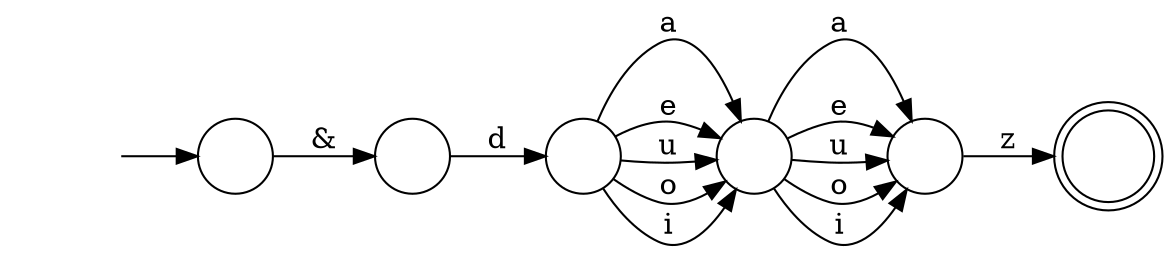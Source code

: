 digraph Automaton {
	graph [bb="0,0,535,112.74",
		dpi=96,
		rankdir=LR
	];
	node [label="\N"];
	0	 [height=0.5,
		label="",
		pos="272,42.741",
		shape=circle,
		width=0.5];
	1	 [height=0.5,
		label="",
		pos="351,42.741",
		shape=circle,
		width=0.5];
	0 -> 1	 [label=a,
		lp="311.5,105.24",
		pos="e,345.09,59.855 278.78,59.508 284.17,72.257 293.57,88.898 308,96.741 323.06,104.92 334.48,86.731 341.59,69.293"];
	0 -> 1	 [label=e,
		lp="311.5,66.241",
		pos="e,335.56,52.758 288.18,51.401 294.16,54.345 301.21,57.263 308,58.741 314.06,60.06 320.4,59.02 326.27,56.957"];
	0 -> 1	 [label=u,
		lp="311.5,47.241",
		pos="e,332.93,40.984 290.15,40.629 297.76,39.922 306.82,39.391 315,39.741 317.56,39.851 320.22,40.005 322.88,40.186"];
	0 -> 1	 [label=o,
		lp="311.5,28.241",
		pos="e,337.7,30.433 286.43,31.802 292.61,27.456 300.28,22.967 308,20.741 315.29,18.641 322.77,20.902 329.36,24.656"];
	0 -> 1	 [label=i,
		lp="311.5,9.2412",
		pos="e,342.82,26.62 281.51,27.26 287.56,17.98 296.61,6.9929 308,1.7412 319.72,-3.6656 330.13,6.323 337.65,17.792"];
	2	 [height=0.5,
		label="",
		pos="430,42.741",
		shape=circle,
		width=0.5];
	1 -> 2	 [label=a,
		lp="390.5,105.24",
		pos="e,424.09,59.855 357.78,59.508 363.17,72.257 372.57,88.898 387,96.741 402.06,104.92 413.48,86.731 420.59,69.293"];
	1 -> 2	 [label=e,
		lp="390.5,66.241",
		pos="e,414.56,52.758 367.18,51.401 373.16,54.345 380.21,57.263 387,58.741 393.06,60.06 399.4,59.02 405.27,56.957"];
	1 -> 2	 [label=u,
		lp="390.5,47.241",
		pos="e,411.93,40.984 369.15,40.629 376.76,39.922 385.82,39.391 394,39.741 396.56,39.851 399.22,40.005 401.88,40.186"];
	1 -> 2	 [label=o,
		lp="390.5,28.241",
		pos="e,416.7,30.433 365.43,31.802 371.61,27.456 379.28,22.967 387,20.741 394.29,18.641 401.77,20.902 408.36,24.656"];
	1 -> 2	 [label=i,
		lp="390.5,9.2412",
		pos="e,421.82,26.62 360.51,27.26 366.56,17.98 375.61,6.9929 387,1.7412 398.72,-3.6656 409.13,6.323 416.65,17.792"];
	4	 [height=0.61111,
		label="",
		pos="513,42.741",
		shape=doublecircle,
		width=0.61111];
	2 -> 4	 [label=z,
		lp="469.5,50.241",
		pos="e,490.81,42.741 448.18,42.741 457.61,42.741 469.6,42.741 480.64,42.741"];
	3	 [height=0.5,
		label="",
		pos="109,42.741",
		shape=circle,
		width=0.5];
	5	 [height=0.5,
		label="",
		pos="193,42.741",
		shape=circle,
		width=0.5];
	3 -> 5	 [label="&",
		lp="151,50.241",
		pos="e,174.92,42.741 127.39,42.741 138.23,42.741 152.4,42.741 164.71,42.741"];
	initial	 [height=0.5,
		label="",
		pos="27,42.741",
		shape=plaintext,
		width=0.75];
	initial -> 3	 [pos="e,90.826,42.741 54.195,42.741 62.654,42.741 72.051,42.741 80.595,42.741"];
	5 -> 0	 [label=d,
		lp="232.5,50.241",
		pos="e,253.96,42.741 211.09,42.741 220.66,42.741 232.82,42.741 243.68,42.741"];
}
